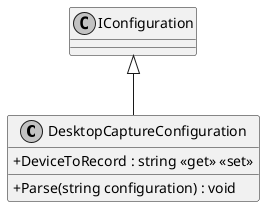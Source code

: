 @startuml
skinparam monochrome true
skinparam classAttributeIconSize 0

class DesktopCaptureConfiguration {
    + DeviceToRecord : string <<get>> <<set>>
    + Parse(string configuration) : void
}

IConfiguration <|-- DesktopCaptureConfiguration
@enduml
